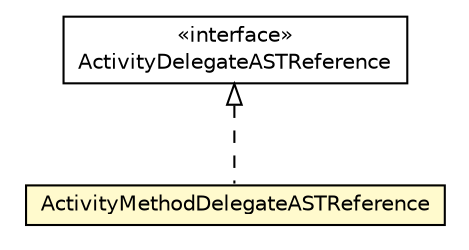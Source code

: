 #!/usr/local/bin/dot
#
# Class diagram 
# Generated by UMLGraph version 5.1 (http://www.umlgraph.org/)
#

digraph G {
	edge [fontname="Helvetica",fontsize=10,labelfontname="Helvetica",labelfontsize=10];
	node [fontname="Helvetica",fontsize=10,shape=plaintext];
	nodesep=0.25;
	ranksep=0.5;
	// org.androidtransfuse.gen.componentBuilder.ActivityMethodDelegateASTReference
	c146354 [label=<<table title="org.androidtransfuse.gen.componentBuilder.ActivityMethodDelegateASTReference" border="0" cellborder="1" cellspacing="0" cellpadding="2" port="p" bgcolor="lemonChiffon" href="./ActivityMethodDelegateASTReference.html">
		<tr><td><table border="0" cellspacing="0" cellpadding="1">
<tr><td align="center" balign="center"> ActivityMethodDelegateASTReference </td></tr>
		</table></td></tr>
		</table>>, fontname="Helvetica", fontcolor="black", fontsize=10.0];
	// org.androidtransfuse.gen.componentBuilder.ActivityDelegateASTReference
	c146361 [label=<<table title="org.androidtransfuse.gen.componentBuilder.ActivityDelegateASTReference" border="0" cellborder="1" cellspacing="0" cellpadding="2" port="p" href="./ActivityDelegateASTReference.html">
		<tr><td><table border="0" cellspacing="0" cellpadding="1">
<tr><td align="center" balign="center"> &#171;interface&#187; </td></tr>
<tr><td align="center" balign="center"> ActivityDelegateASTReference </td></tr>
		</table></td></tr>
		</table>>, fontname="Helvetica", fontcolor="black", fontsize=10.0];
	//org.androidtransfuse.gen.componentBuilder.ActivityMethodDelegateASTReference implements org.androidtransfuse.gen.componentBuilder.ActivityDelegateASTReference
	c146361:p -> c146354:p [dir=back,arrowtail=empty,style=dashed];
}


